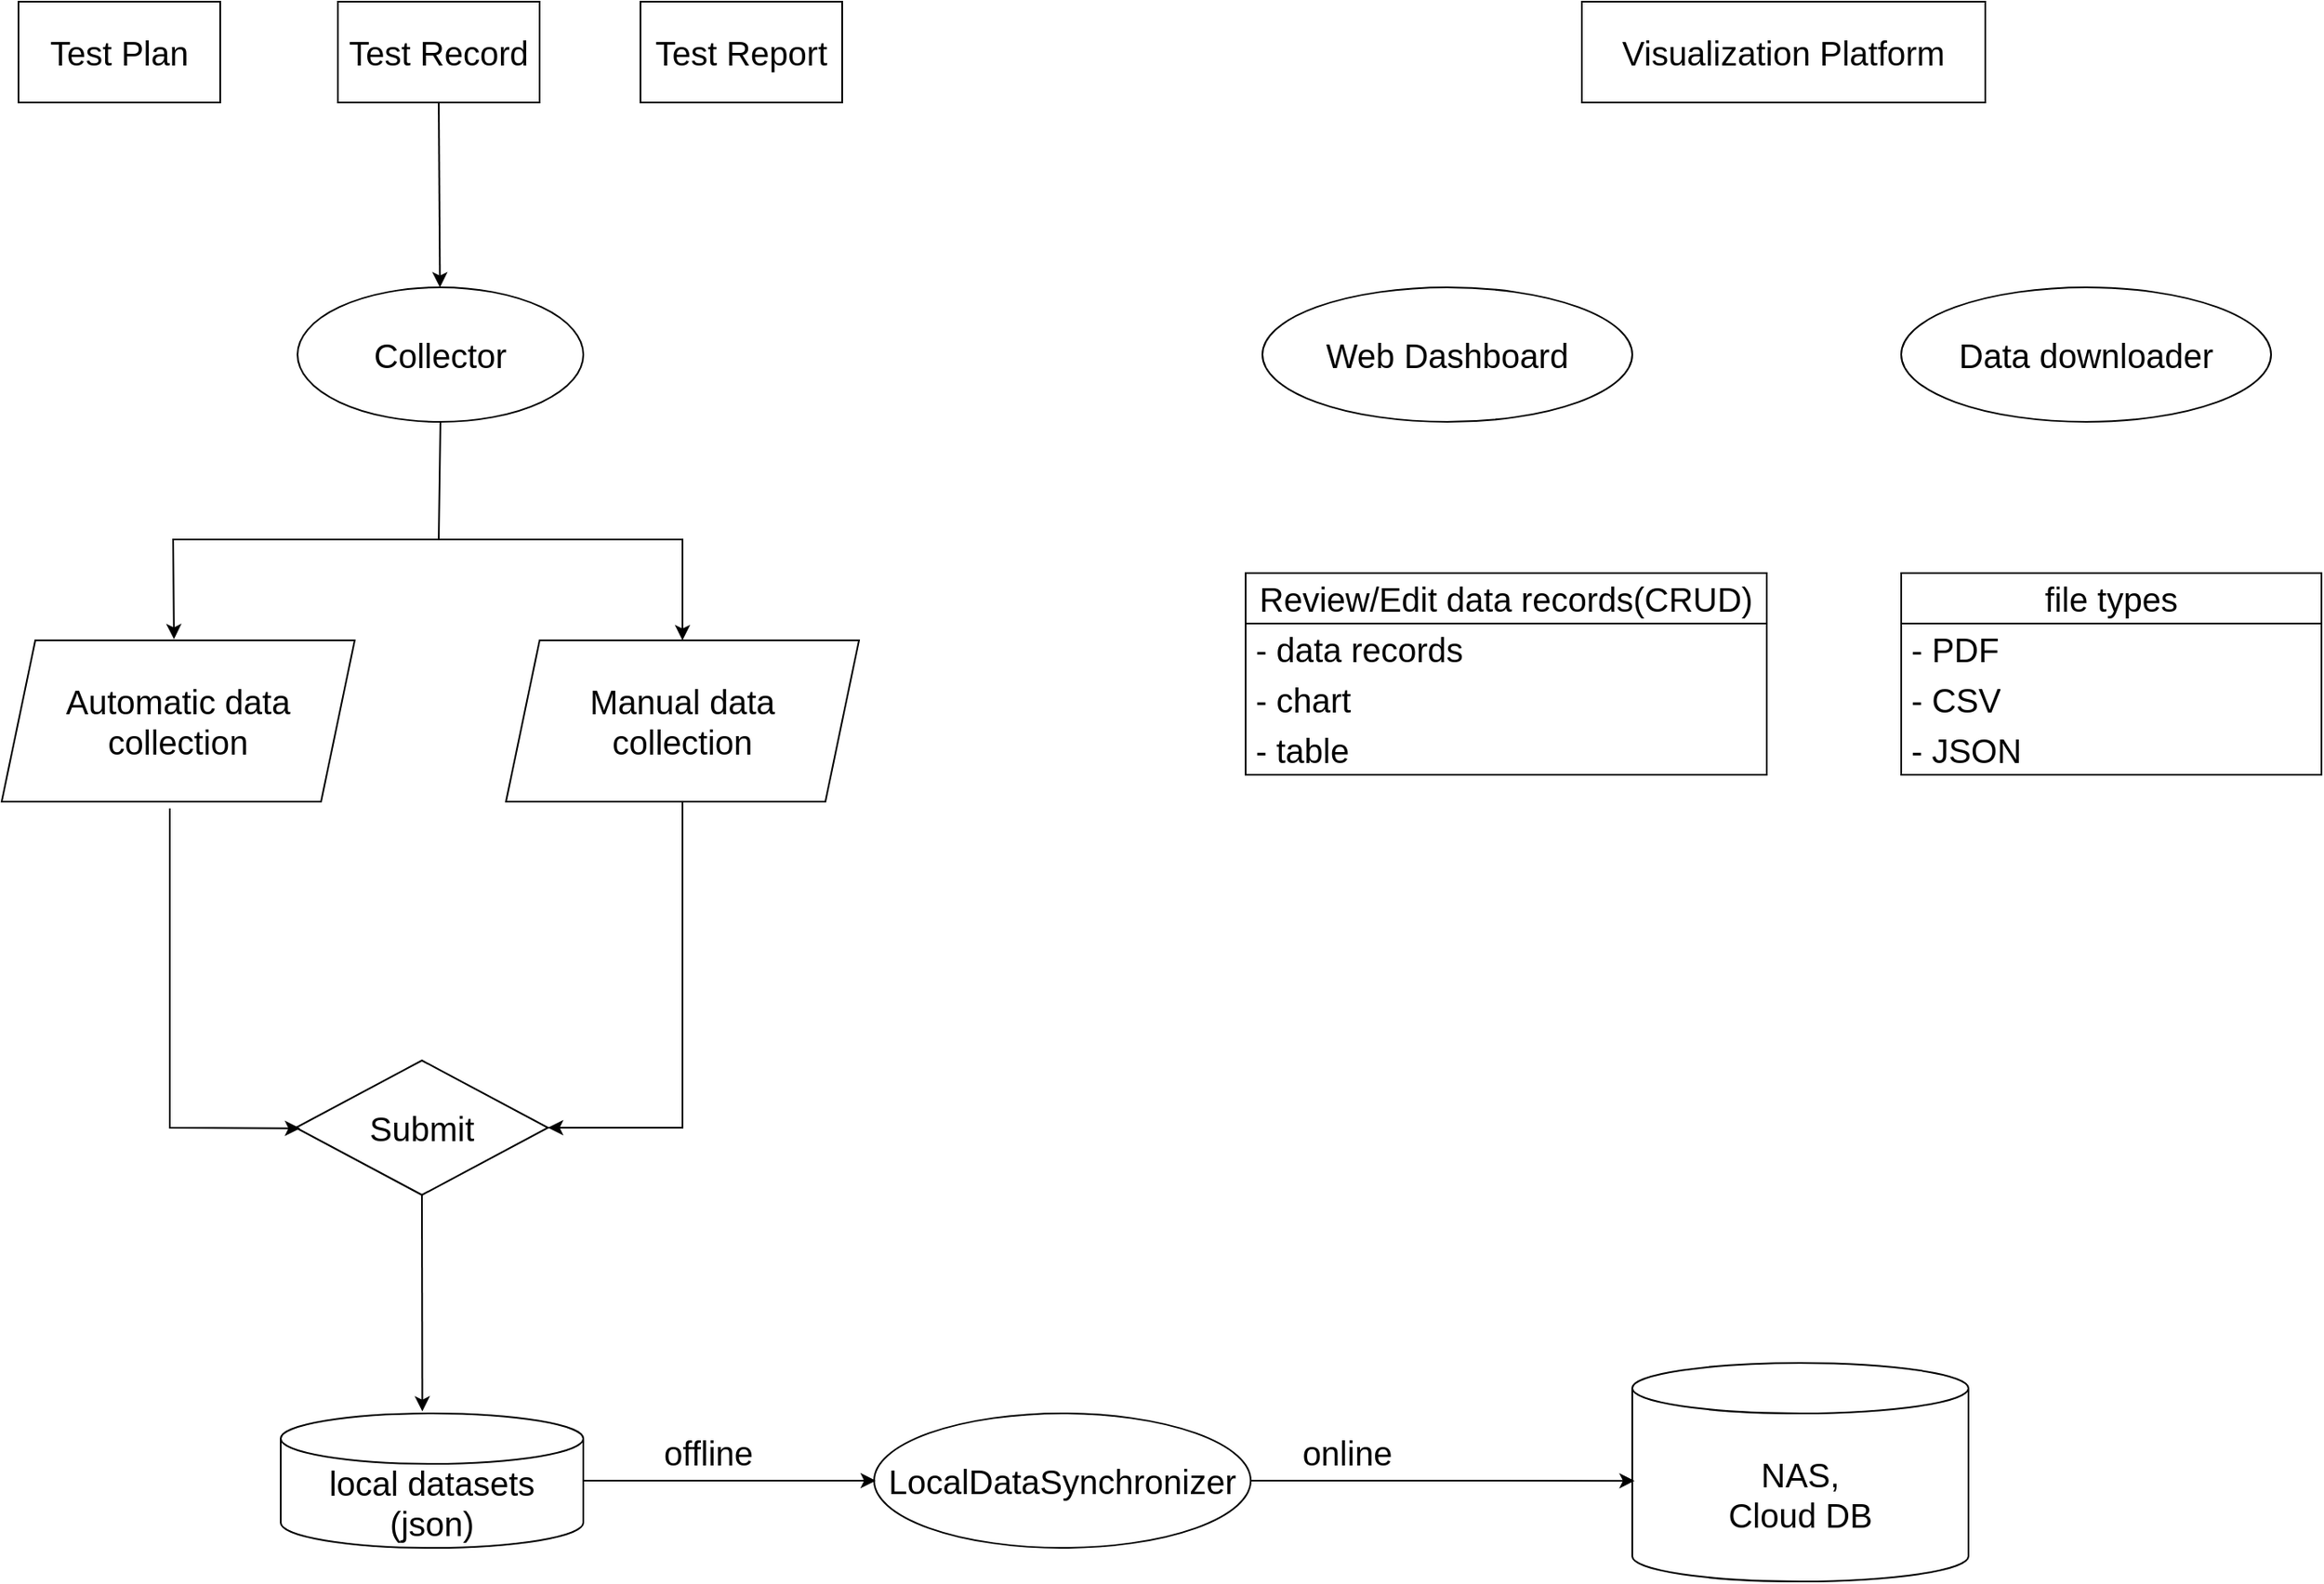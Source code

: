 <mxfile version="22.1.11" type="github">
  <diagram name="Page-1" id="FfccGsqJgMrKl8kAHi3x">
    <mxGraphModel dx="2029" dy="1976" grid="1" gridSize="10" guides="1" tooltips="1" connect="1" arrows="1" fold="1" page="1" pageScale="1" pageWidth="1169" pageHeight="827" math="0" shadow="0">
      <root>
        <mxCell id="0" />
        <mxCell id="1" parent="0" />
        <mxCell id="A4l-o2NZdVwnyrjvBV0h-2" value="Visualization Platform" style="rounded=0;whiteSpace=wrap;html=1;fontSize=20;" vertex="1" parent="1">
          <mxGeometry x="1000" y="-10" width="240" height="60" as="geometry" />
        </mxCell>
        <mxCell id="A4l-o2NZdVwnyrjvBV0h-4" value="Test Plan" style="rounded=0;whiteSpace=wrap;html=1;fontSize=20;" vertex="1" parent="1">
          <mxGeometry x="70" y="-10" width="120" height="60" as="geometry" />
        </mxCell>
        <mxCell id="A4l-o2NZdVwnyrjvBV0h-5" value="Test Record" style="rounded=0;whiteSpace=wrap;html=1;fontSize=20;" vertex="1" parent="1">
          <mxGeometry x="260" y="-10" width="120" height="60" as="geometry" />
        </mxCell>
        <mxCell id="A4l-o2NZdVwnyrjvBV0h-6" value="Test Report" style="rounded=0;whiteSpace=wrap;html=1;fontSize=20;" vertex="1" parent="1">
          <mxGeometry x="440" y="-10" width="120" height="60" as="geometry" />
        </mxCell>
        <mxCell id="A4l-o2NZdVwnyrjvBV0h-12" value="Collector" style="ellipse;whiteSpace=wrap;html=1;fontSize=20;" vertex="1" parent="1">
          <mxGeometry x="236" y="160" width="170" height="80" as="geometry" />
        </mxCell>
        <mxCell id="A4l-o2NZdVwnyrjvBV0h-13" value="NAS,&lt;br&gt;Cloud DB" style="shape=cylinder3;whiteSpace=wrap;html=1;boundedLbl=1;backgroundOutline=1;size=15;fontSize=20;" vertex="1" parent="1">
          <mxGeometry x="1030" y="800" width="200" height="130" as="geometry" />
        </mxCell>
        <mxCell id="A4l-o2NZdVwnyrjvBV0h-14" value="local datasets&lt;br&gt;(json)" style="shape=cylinder3;whiteSpace=wrap;html=1;boundedLbl=1;backgroundOutline=1;size=15;fontSize=20;" vertex="1" parent="1">
          <mxGeometry x="226" y="830" width="180" height="80" as="geometry" />
        </mxCell>
        <mxCell id="A4l-o2NZdVwnyrjvBV0h-16" value="LocalDataSynchronizer" style="ellipse;whiteSpace=wrap;html=1;fontSize=20;" vertex="1" parent="1">
          <mxGeometry x="579" y="830" width="224" height="80" as="geometry" />
        </mxCell>
        <mxCell id="A4l-o2NZdVwnyrjvBV0h-17" value="Automatic data&lt;br&gt;collection" style="shape=parallelogram;perimeter=parallelogramPerimeter;whiteSpace=wrap;html=1;fixedSize=1;fontSize=20;" vertex="1" parent="1">
          <mxGeometry x="60" y="370" width="210" height="96" as="geometry" />
        </mxCell>
        <mxCell id="A4l-o2NZdVwnyrjvBV0h-18" value="Manual data&lt;br&gt;collection" style="shape=parallelogram;perimeter=parallelogramPerimeter;whiteSpace=wrap;html=1;fixedSize=1;fontSize=20;" vertex="1" parent="1">
          <mxGeometry x="360" y="370" width="210" height="96" as="geometry" />
        </mxCell>
        <mxCell id="A4l-o2NZdVwnyrjvBV0h-20" value="Submit" style="rhombus;whiteSpace=wrap;html=1;fontSize=20;" vertex="1" parent="1">
          <mxGeometry x="235" y="620" width="150" height="80" as="geometry" />
        </mxCell>
        <mxCell id="A4l-o2NZdVwnyrjvBV0h-22" value="" style="endArrow=classic;html=1;rounded=0;exitX=0.5;exitY=1;exitDx=0;exitDy=0;" edge="1" parent="1" source="A4l-o2NZdVwnyrjvBV0h-5" target="A4l-o2NZdVwnyrjvBV0h-12">
          <mxGeometry width="50" height="50" relative="1" as="geometry">
            <mxPoint x="510" y="110" as="sourcePoint" />
            <mxPoint x="560" y="60" as="targetPoint" />
          </mxGeometry>
        </mxCell>
        <mxCell id="A4l-o2NZdVwnyrjvBV0h-23" value="" style="endArrow=classic;html=1;rounded=0;exitX=0.5;exitY=1;exitDx=0;exitDy=0;entryX=0.5;entryY=0;entryDx=0;entryDy=0;" edge="1" parent="1" source="A4l-o2NZdVwnyrjvBV0h-12" target="A4l-o2NZdVwnyrjvBV0h-18">
          <mxGeometry width="50" height="50" relative="1" as="geometry">
            <mxPoint x="460" y="540" as="sourcePoint" />
            <mxPoint x="510" y="490" as="targetPoint" />
            <Array as="points">
              <mxPoint x="320" y="310" />
              <mxPoint x="465" y="310" />
            </Array>
          </mxGeometry>
        </mxCell>
        <mxCell id="A4l-o2NZdVwnyrjvBV0h-24" value="" style="endArrow=classic;html=1;rounded=0;entryX=0.488;entryY=-0.007;entryDx=0;entryDy=0;entryPerimeter=0;" edge="1" parent="1" target="A4l-o2NZdVwnyrjvBV0h-17">
          <mxGeometry width="50" height="50" relative="1" as="geometry">
            <mxPoint x="320" y="310" as="sourcePoint" />
            <mxPoint x="360" y="380" as="targetPoint" />
            <Array as="points">
              <mxPoint x="162" y="310" />
            </Array>
          </mxGeometry>
        </mxCell>
        <mxCell id="A4l-o2NZdVwnyrjvBV0h-25" value="" style="endArrow=classic;html=1;rounded=0;entryX=0.017;entryY=0.505;entryDx=0;entryDy=0;entryPerimeter=0;" edge="1" parent="1" target="A4l-o2NZdVwnyrjvBV0h-20">
          <mxGeometry width="50" height="50" relative="1" as="geometry">
            <mxPoint x="160" y="470" as="sourcePoint" />
            <mxPoint x="230" y="660" as="targetPoint" />
            <Array as="points">
              <mxPoint x="160" y="660" />
            </Array>
          </mxGeometry>
        </mxCell>
        <mxCell id="A4l-o2NZdVwnyrjvBV0h-26" value="" style="endArrow=classic;html=1;rounded=0;exitX=0.5;exitY=1;exitDx=0;exitDy=0;entryX=1;entryY=0.5;entryDx=0;entryDy=0;" edge="1" parent="1" source="A4l-o2NZdVwnyrjvBV0h-18" target="A4l-o2NZdVwnyrjvBV0h-20">
          <mxGeometry width="50" height="50" relative="1" as="geometry">
            <mxPoint x="480" y="620" as="sourcePoint" />
            <mxPoint x="530" y="570" as="targetPoint" />
            <Array as="points">
              <mxPoint x="465" y="660" />
            </Array>
          </mxGeometry>
        </mxCell>
        <mxCell id="A4l-o2NZdVwnyrjvBV0h-27" value="" style="endArrow=classic;html=1;rounded=0;entryX=0.468;entryY=-0.015;entryDx=0;entryDy=0;entryPerimeter=0;exitX=0.5;exitY=1;exitDx=0;exitDy=0;" edge="1" parent="1" source="A4l-o2NZdVwnyrjvBV0h-20" target="A4l-o2NZdVwnyrjvBV0h-14">
          <mxGeometry width="50" height="50" relative="1" as="geometry">
            <mxPoint x="260" y="710" as="sourcePoint" />
            <mxPoint x="310" y="660" as="targetPoint" />
          </mxGeometry>
        </mxCell>
        <mxCell id="A4l-o2NZdVwnyrjvBV0h-28" value="" style="endArrow=classic;html=1;rounded=0;exitX=1;exitY=0.5;exitDx=0;exitDy=0;exitPerimeter=0;" edge="1" parent="1" source="A4l-o2NZdVwnyrjvBV0h-14">
          <mxGeometry width="50" height="50" relative="1" as="geometry">
            <mxPoint x="360" y="740" as="sourcePoint" />
            <mxPoint x="580" y="870" as="targetPoint" />
          </mxGeometry>
        </mxCell>
        <mxCell id="A4l-o2NZdVwnyrjvBV0h-29" value="" style="endArrow=classic;html=1;rounded=0;entryX=0.007;entryY=0.539;entryDx=0;entryDy=0;entryPerimeter=0;exitX=1;exitY=0.5;exitDx=0;exitDy=0;" edge="1" parent="1" source="A4l-o2NZdVwnyrjvBV0h-16" target="A4l-o2NZdVwnyrjvBV0h-13">
          <mxGeometry width="50" height="50" relative="1" as="geometry">
            <mxPoint x="600" y="700" as="sourcePoint" />
            <mxPoint x="650" y="650" as="targetPoint" />
          </mxGeometry>
        </mxCell>
        <mxCell id="A4l-o2NZdVwnyrjvBV0h-30" value="&lt;font style=&quot;font-size: 20px;&quot;&gt;online&lt;/font&gt;" style="text;html=1;align=center;verticalAlign=middle;resizable=0;points=[];autosize=1;strokeColor=none;fillColor=none;" vertex="1" parent="1">
          <mxGeometry x="820" y="833" width="80" height="40" as="geometry" />
        </mxCell>
        <mxCell id="A4l-o2NZdVwnyrjvBV0h-31" value="&lt;font style=&quot;font-size: 20px;&quot;&gt;offline&lt;/font&gt;" style="text;html=1;align=center;verticalAlign=middle;resizable=0;points=[];autosize=1;strokeColor=none;fillColor=none;" vertex="1" parent="1">
          <mxGeometry x="440" y="833" width="80" height="40" as="geometry" />
        </mxCell>
        <mxCell id="A4l-o2NZdVwnyrjvBV0h-32" value="Web Dashboard" style="ellipse;whiteSpace=wrap;html=1;fontSize=20;" vertex="1" parent="1">
          <mxGeometry x="810" y="160" width="220" height="80" as="geometry" />
        </mxCell>
        <mxCell id="A4l-o2NZdVwnyrjvBV0h-33" value="Data downloader" style="ellipse;whiteSpace=wrap;html=1;fontSize=20;" vertex="1" parent="1">
          <mxGeometry x="1190" y="160" width="220" height="80" as="geometry" />
        </mxCell>
        <mxCell id="A4l-o2NZdVwnyrjvBV0h-34" value="Review/Edit data records(CRUD)" style="swimlane;fontStyle=0;childLayout=stackLayout;horizontal=1;startSize=30;horizontalStack=0;resizeParent=1;resizeParentMax=0;resizeLast=0;collapsible=1;marginBottom=0;whiteSpace=wrap;html=1;fontSize=20;" vertex="1" parent="1">
          <mxGeometry x="800" y="330" width="310" height="120" as="geometry" />
        </mxCell>
        <mxCell id="A4l-o2NZdVwnyrjvBV0h-35" value="- data records" style="text;strokeColor=none;fillColor=none;align=left;verticalAlign=middle;spacingLeft=4;spacingRight=4;overflow=hidden;points=[[0,0.5],[1,0.5]];portConstraint=eastwest;rotatable=0;whiteSpace=wrap;html=1;fontSize=20;" vertex="1" parent="A4l-o2NZdVwnyrjvBV0h-34">
          <mxGeometry y="30" width="310" height="30" as="geometry" />
        </mxCell>
        <mxCell id="A4l-o2NZdVwnyrjvBV0h-36" value="- chart" style="text;strokeColor=none;fillColor=none;align=left;verticalAlign=middle;spacingLeft=4;spacingRight=4;overflow=hidden;points=[[0,0.5],[1,0.5]];portConstraint=eastwest;rotatable=0;whiteSpace=wrap;html=1;fontSize=20;" vertex="1" parent="A4l-o2NZdVwnyrjvBV0h-34">
          <mxGeometry y="60" width="310" height="30" as="geometry" />
        </mxCell>
        <mxCell id="A4l-o2NZdVwnyrjvBV0h-37" value="- table" style="text;strokeColor=none;fillColor=none;align=left;verticalAlign=middle;spacingLeft=4;spacingRight=4;overflow=hidden;points=[[0,0.5],[1,0.5]];portConstraint=eastwest;rotatable=0;whiteSpace=wrap;html=1;fontSize=20;" vertex="1" parent="A4l-o2NZdVwnyrjvBV0h-34">
          <mxGeometry y="90" width="310" height="30" as="geometry" />
        </mxCell>
        <mxCell id="A4l-o2NZdVwnyrjvBV0h-39" value="file types" style="swimlane;fontStyle=0;childLayout=stackLayout;horizontal=1;startSize=30;horizontalStack=0;resizeParent=1;resizeParentMax=0;resizeLast=0;collapsible=1;marginBottom=0;whiteSpace=wrap;html=1;fontSize=20;" vertex="1" parent="1">
          <mxGeometry x="1190" y="330" width="250" height="120" as="geometry" />
        </mxCell>
        <mxCell id="A4l-o2NZdVwnyrjvBV0h-40" value="- PDF" style="text;strokeColor=none;fillColor=none;align=left;verticalAlign=middle;spacingLeft=4;spacingRight=4;overflow=hidden;points=[[0,0.5],[1,0.5]];portConstraint=eastwest;rotatable=0;whiteSpace=wrap;html=1;fontSize=20;" vertex="1" parent="A4l-o2NZdVwnyrjvBV0h-39">
          <mxGeometry y="30" width="250" height="30" as="geometry" />
        </mxCell>
        <mxCell id="A4l-o2NZdVwnyrjvBV0h-41" value="- CSV" style="text;strokeColor=none;fillColor=none;align=left;verticalAlign=middle;spacingLeft=4;spacingRight=4;overflow=hidden;points=[[0,0.5],[1,0.5]];portConstraint=eastwest;rotatable=0;whiteSpace=wrap;html=1;fontSize=20;" vertex="1" parent="A4l-o2NZdVwnyrjvBV0h-39">
          <mxGeometry y="60" width="250" height="30" as="geometry" />
        </mxCell>
        <mxCell id="A4l-o2NZdVwnyrjvBV0h-42" value="- JSON" style="text;strokeColor=none;fillColor=none;align=left;verticalAlign=middle;spacingLeft=4;spacingRight=4;overflow=hidden;points=[[0,0.5],[1,0.5]];portConstraint=eastwest;rotatable=0;whiteSpace=wrap;html=1;fontSize=20;" vertex="1" parent="A4l-o2NZdVwnyrjvBV0h-39">
          <mxGeometry y="90" width="250" height="30" as="geometry" />
        </mxCell>
      </root>
    </mxGraphModel>
  </diagram>
</mxfile>
